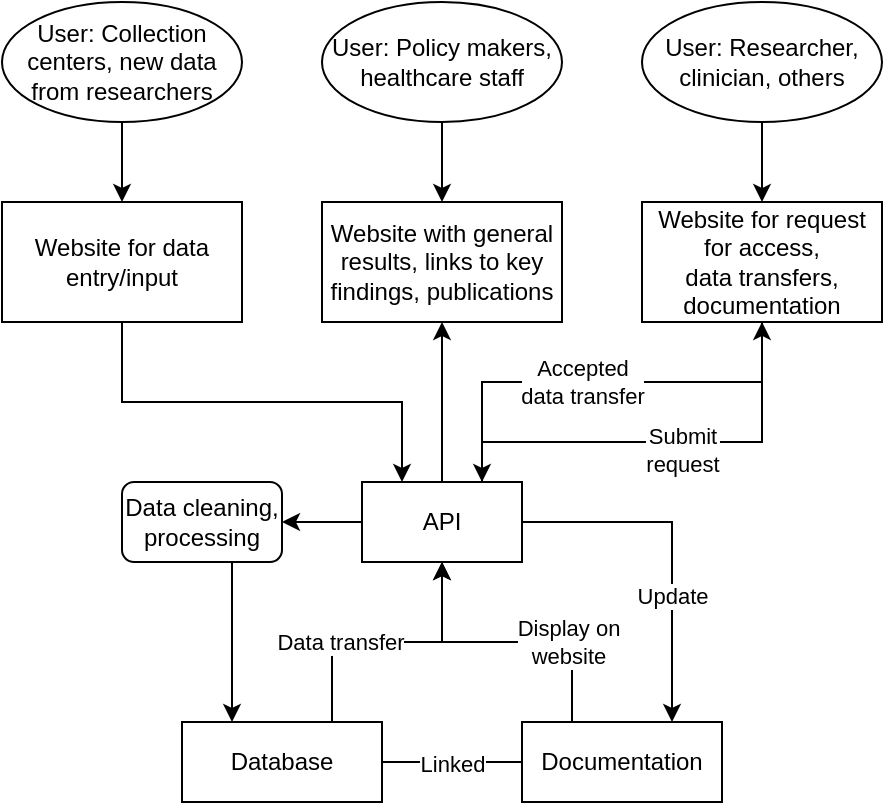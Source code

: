<mxfile version="14.6.9" type="google" pages="4"><diagram id="m3w2i0oKFzs7l_pJkdtK" name="Page-1"><mxGraphModel dx="1374" dy="775" grid="1" gridSize="10" guides="1" tooltips="1" connect="1" arrows="1" fold="1" page="1" pageScale="1" pageWidth="850" pageHeight="1100" math="0" shadow="0"><root><mxCell id="0"/><mxCell id="1" parent="0"/><mxCell id="9hvWmNAbQTX-Qg-2i4W_-22" style="edgeStyle=orthogonalEdgeStyle;rounded=0;orthogonalLoop=1;jettySize=auto;html=1;exitX=1;exitY=0.5;exitDx=0;exitDy=0;entryX=0.75;entryY=0;entryDx=0;entryDy=0;" parent="1" source="-txYHh0adQBuxV5FyHlC-1" target="9hvWmNAbQTX-Qg-2i4W_-2" edge="1"><mxGeometry relative="1" as="geometry"/></mxCell><mxCell id="9hvWmNAbQTX-Qg-2i4W_-28" value="&lt;div&gt;Update &lt;br&gt;&lt;/div&gt;" style="edgeLabel;html=1;align=center;verticalAlign=middle;resizable=0;points=[];" parent="9hvWmNAbQTX-Qg-2i4W_-22" vertex="1" connectable="0"><mxGeometry x="0.147" y="3" relative="1" as="geometry"><mxPoint x="-3" y="11.03" as="offset"/></mxGeometry></mxCell><mxCell id="9hvWmNAbQTX-Qg-2i4W_-32" style="edgeStyle=orthogonalEdgeStyle;rounded=0;orthogonalLoop=1;jettySize=auto;html=1;exitX=0.75;exitY=0;exitDx=0;exitDy=0;" parent="1" source="-txYHh0adQBuxV5FyHlC-1" target="-txYHh0adQBuxV5FyHlC-2" edge="1"><mxGeometry relative="1" as="geometry"><Array as="points"><mxPoint x="420" y="230"/><mxPoint x="560" y="230"/></Array></mxGeometry></mxCell><mxCell id="9hvWmNAbQTX-Qg-2i4W_-33" value="&lt;div&gt;Accepted&lt;br&gt;&lt;/div&gt;&lt;div&gt;data transfer&lt;br&gt;&lt;/div&gt;" style="edgeLabel;html=1;align=center;verticalAlign=middle;resizable=0;points=[];" parent="9hvWmNAbQTX-Qg-2i4W_-32" vertex="1" connectable="0"><mxGeometry x="0.797" y="-2" relative="1" as="geometry"><mxPoint x="-92" y="7.5" as="offset"/></mxGeometry></mxCell><mxCell id="9hvWmNAbQTX-Qg-2i4W_-38" value="" style="edgeStyle=orthogonalEdgeStyle;rounded=0;orthogonalLoop=1;jettySize=auto;html=1;" parent="1" source="-txYHh0adQBuxV5FyHlC-1" target="9hvWmNAbQTX-Qg-2i4W_-35" edge="1"><mxGeometry relative="1" as="geometry"/></mxCell><mxCell id="tpTs9YDsiviPk42QzVdg-5" value="" style="edgeStyle=orthogonalEdgeStyle;rounded=0;orthogonalLoop=1;jettySize=auto;html=1;" parent="1" source="-txYHh0adQBuxV5FyHlC-1" target="3KJSYe1qzsOf22U8QPI1-2" edge="1"><mxGeometry relative="1" as="geometry"/></mxCell><mxCell id="-txYHh0adQBuxV5FyHlC-1" value="API" style="rounded=0;whiteSpace=wrap;html=1;" parent="1" vertex="1"><mxGeometry x="360" y="280" width="80" height="40" as="geometry"/></mxCell><mxCell id="9hvWmNAbQTX-Qg-2i4W_-15" style="edgeStyle=orthogonalEdgeStyle;rounded=0;orthogonalLoop=1;jettySize=auto;html=1;entryX=0.75;entryY=0;entryDx=0;entryDy=0;" parent="1" source="-txYHh0adQBuxV5FyHlC-2" target="-txYHh0adQBuxV5FyHlC-1" edge="1"><mxGeometry relative="1" as="geometry"><Array as="points"><mxPoint x="560" y="260"/><mxPoint x="420" y="260"/></Array></mxGeometry></mxCell><mxCell id="9hvWmNAbQTX-Qg-2i4W_-34" value="&lt;div&gt;Submit&lt;/div&gt;&lt;div&gt;request&lt;br&gt;&lt;/div&gt;" style="edgeLabel;html=1;align=center;verticalAlign=middle;resizable=0;points=[];" parent="9hvWmNAbQTX-Qg-2i4W_-15" vertex="1" connectable="0"><mxGeometry x="-0.133" y="-1" relative="1" as="geometry"><mxPoint x="-5" y="5" as="offset"/></mxGeometry></mxCell><mxCell id="-txYHh0adQBuxV5FyHlC-2" value="&lt;div&gt;Website for request for access,&lt;/div&gt;&lt;div&gt;&lt;/div&gt;&lt;div&gt;data transfers,&lt;/div&gt;&lt;div&gt;documentation&lt;br&gt;&lt;/div&gt;" style="rounded=0;whiteSpace=wrap;html=1;" parent="1" vertex="1"><mxGeometry x="500" y="140" width="120" height="60" as="geometry"/></mxCell><mxCell id="9hvWmNAbQTX-Qg-2i4W_-14" style="edgeStyle=orthogonalEdgeStyle;rounded=0;orthogonalLoop=1;jettySize=auto;html=1;entryX=0.25;entryY=0;entryDx=0;entryDy=0;exitX=0.5;exitY=1;exitDx=0;exitDy=0;" parent="1" source="-txYHh0adQBuxV5FyHlC-3" target="-txYHh0adQBuxV5FyHlC-1" edge="1"><mxGeometry relative="1" as="geometry"/></mxCell><mxCell id="-txYHh0adQBuxV5FyHlC-3" value="&lt;div&gt;Website for data entry/input&lt;br&gt;&lt;/div&gt;" style="rounded=0;whiteSpace=wrap;html=1;" parent="1" vertex="1"><mxGeometry x="180" y="140" width="120" height="60" as="geometry"/></mxCell><mxCell id="9hvWmNAbQTX-Qg-2i4W_-24" style="edgeStyle=orthogonalEdgeStyle;rounded=0;orthogonalLoop=1;jettySize=auto;html=1;exitX=0.75;exitY=0;exitDx=0;exitDy=0;entryX=0.5;entryY=1;entryDx=0;entryDy=0;" parent="1" source="9hvWmNAbQTX-Qg-2i4W_-1" target="-txYHh0adQBuxV5FyHlC-1" edge="1"><mxGeometry relative="1" as="geometry"/></mxCell><mxCell id="9hvWmNAbQTX-Qg-2i4W_-26" value="Data transfer" style="edgeLabel;html=1;align=center;verticalAlign=middle;resizable=0;points=[];" parent="9hvWmNAbQTX-Qg-2i4W_-24" vertex="1" connectable="0"><mxGeometry x="-0.211" y="-1" relative="1" as="geometry"><mxPoint x="-9.31" y="-1" as="offset"/></mxGeometry></mxCell><mxCell id="9hvWmNAbQTX-Qg-2i4W_-1" value="&lt;div&gt;Database&lt;br&gt;&lt;/div&gt;" style="rounded=0;whiteSpace=wrap;html=1;" parent="1" vertex="1"><mxGeometry x="270" y="400" width="100" height="40" as="geometry"/></mxCell><mxCell id="9hvWmNAbQTX-Qg-2i4W_-25" style="edgeStyle=orthogonalEdgeStyle;rounded=0;orthogonalLoop=1;jettySize=auto;html=1;exitX=0.25;exitY=0;exitDx=0;exitDy=0;entryX=0.5;entryY=1;entryDx=0;entryDy=0;" parent="1" source="9hvWmNAbQTX-Qg-2i4W_-2" target="-txYHh0adQBuxV5FyHlC-1" edge="1"><mxGeometry relative="1" as="geometry"/></mxCell><mxCell id="9hvWmNAbQTX-Qg-2i4W_-31" value="&lt;div&gt;Display on&lt;/div&gt;&lt;div&gt;website&lt;br&gt;&lt;/div&gt;" style="edgeLabel;html=1;align=center;verticalAlign=middle;resizable=0;points=[];" parent="9hvWmNAbQTX-Qg-2i4W_-25" vertex="1" connectable="0"><mxGeometry x="-0.42" y="-1" relative="1" as="geometry"><mxPoint y="1" as="offset"/></mxGeometry></mxCell><mxCell id="9hvWmNAbQTX-Qg-2i4W_-2" value="Documentation" style="rounded=0;whiteSpace=wrap;html=1;" parent="1" vertex="1"><mxGeometry x="440" y="400" width="100" height="40" as="geometry"/></mxCell><mxCell id="9hvWmNAbQTX-Qg-2i4W_-7" value="" style="endArrow=none;html=1;entryX=0;entryY=0.5;entryDx=0;entryDy=0;exitX=1;exitY=0.5;exitDx=0;exitDy=0;" parent="1" source="9hvWmNAbQTX-Qg-2i4W_-1" target="9hvWmNAbQTX-Qg-2i4W_-2" edge="1"><mxGeometry width="50" height="50" relative="1" as="geometry"><mxPoint x="360" y="410" as="sourcePoint"/><mxPoint x="410" y="360" as="targetPoint"/></mxGeometry></mxCell><mxCell id="9hvWmNAbQTX-Qg-2i4W_-29" value="&lt;div&gt;&lt;br&gt;&lt;/div&gt;&lt;div&gt;&lt;br&gt;&lt;/div&gt;" style="edgeLabel;html=1;align=center;verticalAlign=middle;resizable=0;points=[];" parent="9hvWmNAbQTX-Qg-2i4W_-7" vertex="1" connectable="0"><mxGeometry x="-0.396" y="-1" relative="1" as="geometry"><mxPoint as="offset"/></mxGeometry></mxCell><mxCell id="9hvWmNAbQTX-Qg-2i4W_-30" value="Linked" style="edgeLabel;html=1;align=center;verticalAlign=middle;resizable=0;points=[];" parent="9hvWmNAbQTX-Qg-2i4W_-7" vertex="1" connectable="0"><mxGeometry x="0.126" y="-1" relative="1" as="geometry"><mxPoint x="-4.83" as="offset"/></mxGeometry></mxCell><mxCell id="9hvWmNAbQTX-Qg-2i4W_-13" value="" style="edgeStyle=orthogonalEdgeStyle;rounded=0;orthogonalLoop=1;jettySize=auto;html=1;" parent="1" source="9hvWmNAbQTX-Qg-2i4W_-10" target="-txYHh0adQBuxV5FyHlC-2" edge="1"><mxGeometry relative="1" as="geometry"/></mxCell><mxCell id="9hvWmNAbQTX-Qg-2i4W_-10" value="&lt;div&gt;User: Researcher, clinician, others&lt;br&gt;&lt;/div&gt;" style="ellipse;whiteSpace=wrap;html=1;" parent="1" vertex="1"><mxGeometry x="500" y="40" width="120" height="60" as="geometry"/></mxCell><mxCell id="9hvWmNAbQTX-Qg-2i4W_-12" value="" style="edgeStyle=orthogonalEdgeStyle;rounded=0;orthogonalLoop=1;jettySize=auto;html=1;" parent="1" source="9hvWmNAbQTX-Qg-2i4W_-11" target="-txYHh0adQBuxV5FyHlC-3" edge="1"><mxGeometry relative="1" as="geometry"/></mxCell><mxCell id="9hvWmNAbQTX-Qg-2i4W_-11" value="&lt;div&gt;User: Collection centers, new data from researchers&lt;/div&gt;" style="ellipse;whiteSpace=wrap;html=1;" parent="1" vertex="1"><mxGeometry x="180" y="40" width="120" height="60" as="geometry"/></mxCell><mxCell id="9hvWmNAbQTX-Qg-2i4W_-39" value="" style="edgeStyle=orthogonalEdgeStyle;rounded=0;orthogonalLoop=1;jettySize=auto;html=1;entryX=0.25;entryY=0;entryDx=0;entryDy=0;" parent="1" source="9hvWmNAbQTX-Qg-2i4W_-35" target="9hvWmNAbQTX-Qg-2i4W_-1" edge="1"><mxGeometry relative="1" as="geometry"><Array as="points"><mxPoint x="280" y="320"/><mxPoint x="280" y="320"/></Array></mxGeometry></mxCell><mxCell id="9hvWmNAbQTX-Qg-2i4W_-35" value="&lt;div&gt;Data cleaning,&lt;/div&gt;&lt;div&gt;processing&lt;/div&gt;" style="rounded=1;whiteSpace=wrap;html=1;" parent="1" vertex="1"><mxGeometry x="240" y="280" width="80" height="40" as="geometry"/></mxCell><mxCell id="3KJSYe1qzsOf22U8QPI1-2" value="Website with general results, links to key findings, publications" style="rounded=0;whiteSpace=wrap;html=1;" parent="1" vertex="1"><mxGeometry x="340" y="140" width="120" height="60" as="geometry"/></mxCell><mxCell id="tpTs9YDsiviPk42QzVdg-2" value="" style="edgeStyle=orthogonalEdgeStyle;rounded=0;orthogonalLoop=1;jettySize=auto;html=1;" parent="1" source="tpTs9YDsiviPk42QzVdg-1" target="3KJSYe1qzsOf22U8QPI1-2" edge="1"><mxGeometry relative="1" as="geometry"/></mxCell><mxCell id="tpTs9YDsiviPk42QzVdg-1" value="&lt;div&gt;User: Policy makers, healthcare staff&lt;br&gt;&lt;/div&gt;" style="ellipse;whiteSpace=wrap;html=1;" parent="1" vertex="1"><mxGeometry x="340" y="40" width="120" height="60" as="geometry"/></mxCell></root></mxGraphModel></diagram><diagram id="Aggu2hEF1qZNWUa8Vm8u" name="simpler-overview"><mxGraphModel dx="2915" dy="1522" grid="1" gridSize="10" guides="1" tooltips="1" connect="1" arrows="1" fold="1" page="1" pageScale="1" pageWidth="850" pageHeight="1100" math="0" shadow="0"><root><mxCell id="-8bn9eyLcmTUc5ZRJ6Kx-0"/><mxCell id="-8bn9eyLcmTUc5ZRJ6Kx-1" parent="-8bn9eyLcmTUc5ZRJ6Kx-0"/><mxCell id="6mIdIKivi9tVeOgjKe87-14" value="" style="group" parent="-8bn9eyLcmTUc5ZRJ6Kx-1" vertex="1" connectable="0"><mxGeometry x="80" y="40" width="640" height="560" as="geometry"/></mxCell><mxCell id="zfLDGiMR-mk3F4y5-7DF-0" value="" style="rounded=1;whiteSpace=wrap;html=1;fillColor=none;strokeWidth=2;strokeColor=#B3B3B3;" parent="6mIdIKivi9tVeOgjKe87-14" vertex="1"><mxGeometry y="120" width="640" height="120" as="geometry"/></mxCell><mxCell id="zfLDGiMR-mk3F4y5-7DF-1" value="" style="rounded=1;whiteSpace=wrap;html=1;fillColor=none;strokeWidth=2;strokeColor=#B3B3B3;" parent="6mIdIKivi9tVeOgjKe87-14" vertex="1"><mxGeometry y="280" width="640" height="120" as="geometry"/></mxCell><mxCell id="zfLDGiMR-mk3F4y5-7DF-2" value="" style="rounded=1;whiteSpace=wrap;html=1;fillColor=none;strokeWidth=2;strokeColor=#B3B3B3;" parent="6mIdIKivi9tVeOgjKe87-14" vertex="1"><mxGeometry y="440" width="640" height="120" as="geometry"/></mxCell><mxCell id="6mIdIKivi9tVeOgjKe87-11" style="edgeStyle=orthogonalEdgeStyle;rounded=0;orthogonalLoop=1;jettySize=auto;html=1;entryX=0.25;entryY=0;entryDx=0;entryDy=0;endArrow=classic;endFill=1;" parent="6mIdIKivi9tVeOgjKe87-14" source="zfLDGiMR-mk3F4y5-7DF-1" target="zfLDGiMR-mk3F4y5-7DF-2" edge="1"><mxGeometry relative="1" as="geometry"/></mxCell><mxCell id="6mIdIKivi9tVeOgjKe87-13" style="edgeStyle=orthogonalEdgeStyle;rounded=0;orthogonalLoop=1;jettySize=auto;html=1;entryX=0.75;entryY=0;entryDx=0;entryDy=0;endArrow=classic;endFill=1;startArrow=classic;startFill=1;" parent="6mIdIKivi9tVeOgjKe87-14" source="zfLDGiMR-mk3F4y5-7DF-1" target="zfLDGiMR-mk3F4y5-7DF-2" edge="1"><mxGeometry relative="1" as="geometry"/></mxCell><mxCell id="zfLDGiMR-mk3F4y5-7DF-6" value="&lt;div&gt;Frontend&lt;/div&gt;&lt;div&gt;web portal&lt;br&gt;&lt;/div&gt;" style="text;html=1;strokeColor=none;fillColor=none;align=left;verticalAlign=bottom;whiteSpace=wrap;rounded=0;labelPosition=center;verticalLabelPosition=middle;" parent="6mIdIKivi9tVeOgjKe87-14" vertex="1"><mxGeometry y="100" width="70" height="20" as="geometry"/></mxCell><mxCell id="zfLDGiMR-mk3F4y5-7DF-7" value="&lt;div&gt;API&lt;/div&gt;" style="text;html=1;strokeColor=none;fillColor=none;align=left;verticalAlign=bottom;whiteSpace=wrap;rounded=0;" parent="6mIdIKivi9tVeOgjKe87-14" vertex="1"><mxGeometry y="260" width="50" height="20" as="geometry"/></mxCell><mxCell id="zfLDGiMR-mk3F4y5-7DF-8" value="Backend database" style="text;html=1;strokeColor=none;fillColor=none;align=left;verticalAlign=bottom;whiteSpace=wrap;rounded=0;" parent="6mIdIKivi9tVeOgjKe87-14" vertex="1"><mxGeometry y="420" width="50" height="20" as="geometry"/></mxCell><mxCell id="zfLDGiMR-mk3F4y5-7DF-49" value="Automation, programming scripts" style="rounded=1;whiteSpace=wrap;html=1;align=center;" parent="6mIdIKivi9tVeOgjKe87-14" vertex="1"><mxGeometry x="260" y="300" width="120" height="80" as="geometry"/></mxCell><mxCell id="zfLDGiMR-mk3F4y5-7DF-50" value="&lt;div&gt;Database&lt;br&gt;&lt;/div&gt;" style="rounded=0;whiteSpace=wrap;html=1;" parent="6mIdIKivi9tVeOgjKe87-14" vertex="1"><mxGeometry x="80" y="460" width="160" height="80" as="geometry"/></mxCell><mxCell id="zfLDGiMR-mk3F4y5-7DF-51" value="Documentation" style="rounded=0;whiteSpace=wrap;html=1;" parent="6mIdIKivi9tVeOgjKe87-14" vertex="1"><mxGeometry x="400" y="460" width="160" height="80" as="geometry"/></mxCell><mxCell id="cbCQSDQZqpTYQ2nbtBd3-0" style="edgeStyle=orthogonalEdgeStyle;rounded=0;orthogonalLoop=1;jettySize=auto;html=1;entryX=0;entryY=0.5;entryDx=0;entryDy=0;endArrow=none;endFill=0;" parent="6mIdIKivi9tVeOgjKe87-14" source="zfLDGiMR-mk3F4y5-7DF-50" target="zfLDGiMR-mk3F4y5-7DF-51" edge="1"><mxGeometry relative="1" as="geometry"/></mxCell><mxCell id="zfLDGiMR-mk3F4y5-7DF-55" value="" style="group" parent="6mIdIKivi9tVeOgjKe87-14" vertex="1" connectable="0"><mxGeometry x="330" width="120" height="80" as="geometry"/></mxCell><mxCell id="zfLDGiMR-mk3F4y5-7DF-56" value="&lt;div&gt;Policy makers, healthcare staff&lt;br&gt;&lt;/div&gt;" style="ellipse;whiteSpace=wrap;html=1;" parent="zfLDGiMR-mk3F4y5-7DF-55" vertex="1"><mxGeometry y="20" width="120" height="60" as="geometry"/></mxCell><mxCell id="zfLDGiMR-mk3F4y5-7DF-57" value="User 3" style="text;html=1;strokeColor=none;fillColor=none;align=center;verticalAlign=middle;whiteSpace=wrap;rounded=0;" parent="zfLDGiMR-mk3F4y5-7DF-55" vertex="1"><mxGeometry x="40" width="40" height="20" as="geometry"/></mxCell><mxCell id="zfLDGiMR-mk3F4y5-7DF-58" value="" style="group" parent="6mIdIKivi9tVeOgjKe87-14" vertex="1" connectable="0"><mxGeometry x="190" width="120" height="80" as="geometry"/></mxCell><mxCell id="zfLDGiMR-mk3F4y5-7DF-59" value="&lt;div&gt;Researcher, &lt;br&gt;clinician, others&lt;br&gt;&lt;/div&gt;" style="ellipse;whiteSpace=wrap;html=1;" parent="zfLDGiMR-mk3F4y5-7DF-58" vertex="1"><mxGeometry y="20" width="120" height="60" as="geometry"/></mxCell><mxCell id="zfLDGiMR-mk3F4y5-7DF-60" value="User 2" style="text;html=1;strokeColor=none;fillColor=none;align=center;verticalAlign=middle;whiteSpace=wrap;rounded=0;" parent="zfLDGiMR-mk3F4y5-7DF-58" vertex="1"><mxGeometry x="40" width="40" height="20" as="geometry"/></mxCell><mxCell id="zfLDGiMR-mk3F4y5-7DF-61" value="" style="group" parent="6mIdIKivi9tVeOgjKe87-14" vertex="1" connectable="0"><mxGeometry x="50" width="120" height="80" as="geometry"/></mxCell><mxCell id="zfLDGiMR-mk3F4y5-7DF-62" value="&lt;div&gt;Collection&lt;br&gt; centers, new data from researchers&lt;/div&gt;" style="ellipse;whiteSpace=wrap;html=1;" parent="zfLDGiMR-mk3F4y5-7DF-61" vertex="1"><mxGeometry y="20" width="120" height="60" as="geometry"/></mxCell><mxCell id="zfLDGiMR-mk3F4y5-7DF-63" value="User 1" style="text;html=1;strokeColor=none;fillColor=none;align=center;verticalAlign=middle;whiteSpace=wrap;rounded=0;" parent="zfLDGiMR-mk3F4y5-7DF-61" vertex="1"><mxGeometry x="40" width="40" height="20" as="geometry"/></mxCell><mxCell id="zfLDGiMR-mk3F4y5-7DF-64" value="" style="group" parent="6mIdIKivi9tVeOgjKe87-14" vertex="1" connectable="0"><mxGeometry x="470" width="120" height="80" as="geometry"/></mxCell><mxCell id="zfLDGiMR-mk3F4y5-7DF-65" value="&lt;div&gt;Adminstrators,&lt;/div&gt;&lt;div&gt;data controllers&lt;br&gt;&lt;/div&gt;" style="ellipse;whiteSpace=wrap;html=1;" parent="zfLDGiMR-mk3F4y5-7DF-64" vertex="1"><mxGeometry y="20" width="120" height="60" as="geometry"/></mxCell><mxCell id="zfLDGiMR-mk3F4y5-7DF-66" value="User 4" style="text;html=1;strokeColor=none;fillColor=none;align=center;verticalAlign=middle;whiteSpace=wrap;rounded=0;" parent="zfLDGiMR-mk3F4y5-7DF-64" vertex="1"><mxGeometry x="40" width="40" height="20" as="geometry"/></mxCell><mxCell id="6mIdIKivi9tVeOgjKe87-7" style="edgeStyle=orthogonalEdgeStyle;rounded=0;orthogonalLoop=1;jettySize=auto;html=1;entryX=0.25;entryY=0;entryDx=0;entryDy=0;endArrow=classic;endFill=1;" parent="6mIdIKivi9tVeOgjKe87-14" source="cbCQSDQZqpTYQ2nbtBd3-1" target="zfLDGiMR-mk3F4y5-7DF-1" edge="1"><mxGeometry relative="1" as="geometry"/></mxCell><mxCell id="cbCQSDQZqpTYQ2nbtBd3-1" value="&lt;div&gt;Website for data entry/input&lt;br&gt;&lt;/div&gt;" style="rounded=0;whiteSpace=wrap;html=1;" parent="6mIdIKivi9tVeOgjKe87-14" vertex="1"><mxGeometry x="50" y="140" width="120" height="80" as="geometry"/></mxCell><mxCell id="6mIdIKivi9tVeOgjKe87-9" style="edgeStyle=orthogonalEdgeStyle;rounded=0;orthogonalLoop=1;jettySize=auto;html=1;entryX=0.5;entryY=0;entryDx=0;entryDy=0;endArrow=classic;endFill=1;" parent="6mIdIKivi9tVeOgjKe87-14" source="cbCQSDQZqpTYQ2nbtBd3-2" target="zfLDGiMR-mk3F4y5-7DF-1" edge="1"><mxGeometry relative="1" as="geometry"/></mxCell><mxCell id="cbCQSDQZqpTYQ2nbtBd3-2" value="Website with general results, links to key findings, publications" style="rounded=0;whiteSpace=wrap;html=1;" parent="6mIdIKivi9tVeOgjKe87-14" vertex="1"><mxGeometry x="330" y="140" width="120" height="80" as="geometry"/></mxCell><mxCell id="6mIdIKivi9tVeOgjKe87-8" style="edgeStyle=orthogonalEdgeStyle;rounded=0;orthogonalLoop=1;jettySize=auto;html=1;entryX=0.5;entryY=0;entryDx=0;entryDy=0;endArrow=classic;endFill=1;" parent="6mIdIKivi9tVeOgjKe87-14" source="cbCQSDQZqpTYQ2nbtBd3-3" target="zfLDGiMR-mk3F4y5-7DF-1" edge="1"><mxGeometry relative="1" as="geometry"/></mxCell><mxCell id="cbCQSDQZqpTYQ2nbtBd3-3" value="&lt;div&gt;Website for request for access,&lt;/div&gt;&lt;div&gt;&lt;/div&gt;&lt;div&gt;data transfers,&lt;/div&gt;&lt;div&gt;documentation&lt;br&gt;&lt;/div&gt;" style="rounded=0;whiteSpace=wrap;html=1;" parent="6mIdIKivi9tVeOgjKe87-14" vertex="1"><mxGeometry x="190" y="140" width="120" height="80" as="geometry"/></mxCell><mxCell id="6mIdIKivi9tVeOgjKe87-10" style="edgeStyle=orthogonalEdgeStyle;rounded=0;orthogonalLoop=1;jettySize=auto;html=1;entryX=0.75;entryY=0;entryDx=0;entryDy=0;endArrow=classic;endFill=1;" parent="6mIdIKivi9tVeOgjKe87-14" source="cbCQSDQZqpTYQ2nbtBd3-4" target="zfLDGiMR-mk3F4y5-7DF-1" edge="1"><mxGeometry relative="1" as="geometry"/></mxCell><mxCell id="cbCQSDQZqpTYQ2nbtBd3-4" value="&lt;div&gt;Website for administration&lt;br&gt;&lt;/div&gt;" style="rounded=0;whiteSpace=wrap;html=1;" parent="6mIdIKivi9tVeOgjKe87-14" vertex="1"><mxGeometry x="470" y="140" width="120" height="80" as="geometry"/></mxCell><mxCell id="6mIdIKivi9tVeOgjKe87-1" style="edgeStyle=orthogonalEdgeStyle;rounded=0;orthogonalLoop=1;jettySize=auto;html=1;entryX=0.5;entryY=0;entryDx=0;entryDy=0;endArrow=classic;endFill=1;" parent="6mIdIKivi9tVeOgjKe87-14" source="zfLDGiMR-mk3F4y5-7DF-62" target="cbCQSDQZqpTYQ2nbtBd3-1" edge="1"><mxGeometry relative="1" as="geometry"/></mxCell><mxCell id="6mIdIKivi9tVeOgjKe87-4" style="edgeStyle=orthogonalEdgeStyle;rounded=0;orthogonalLoop=1;jettySize=auto;html=1;endArrow=classic;endFill=1;" parent="6mIdIKivi9tVeOgjKe87-14" source="zfLDGiMR-mk3F4y5-7DF-59" target="cbCQSDQZqpTYQ2nbtBd3-3" edge="1"><mxGeometry relative="1" as="geometry"/></mxCell><mxCell id="6mIdIKivi9tVeOgjKe87-5" style="edgeStyle=orthogonalEdgeStyle;rounded=0;orthogonalLoop=1;jettySize=auto;html=1;entryX=0.5;entryY=0;entryDx=0;entryDy=0;endArrow=classic;endFill=1;" parent="6mIdIKivi9tVeOgjKe87-14" source="zfLDGiMR-mk3F4y5-7DF-56" target="cbCQSDQZqpTYQ2nbtBd3-2" edge="1"><mxGeometry relative="1" as="geometry"/></mxCell><mxCell id="6mIdIKivi9tVeOgjKe87-6" style="edgeStyle=orthogonalEdgeStyle;rounded=0;orthogonalLoop=1;jettySize=auto;html=1;entryX=0.5;entryY=0;entryDx=0;entryDy=0;endArrow=classic;endFill=1;" parent="6mIdIKivi9tVeOgjKe87-14" source="zfLDGiMR-mk3F4y5-7DF-65" target="cbCQSDQZqpTYQ2nbtBd3-4" edge="1"><mxGeometry relative="1" as="geometry"/></mxCell></root></mxGraphModel></diagram><diagram name="detailed-schematic" id="Q74EM9LHsNJy9WHA3OZC"><mxGraphModel dx="1374" dy="775" grid="1" gridSize="10" guides="1" tooltips="1" connect="1" arrows="1" fold="1" page="1" pageScale="1" pageWidth="850" pageHeight="1100" math="0" shadow="0"><root><mxCell id="wJFZ1pAA_seFRQ_FINxh-0"/><mxCell id="wJFZ1pAA_seFRQ_FINxh-1" parent="wJFZ1pAA_seFRQ_FINxh-0"/><mxCell id="wJFZ1pAA_seFRQ_FINxh-33" value="" style="rounded=1;whiteSpace=wrap;html=1;fillColor=none;strokeWidth=2;strokeColor=#B3B3B3;" parent="wJFZ1pAA_seFRQ_FINxh-1" vertex="1"><mxGeometry x="100" y="140" width="640" height="120" as="geometry"/></mxCell><mxCell id="wJFZ1pAA_seFRQ_FINxh-34" value="" style="rounded=1;whiteSpace=wrap;html=1;fillColor=none;strokeWidth=2;strokeColor=#B3B3B3;" parent="wJFZ1pAA_seFRQ_FINxh-1" vertex="1"><mxGeometry x="100" y="300" width="640" height="120" as="geometry"/></mxCell><mxCell id="wJFZ1pAA_seFRQ_FINxh-35" value="" style="rounded=1;whiteSpace=wrap;html=1;fillColor=none;strokeWidth=2;strokeColor=#B3B3B3;" parent="wJFZ1pAA_seFRQ_FINxh-1" vertex="1"><mxGeometry x="100" y="460" width="640" height="120" as="geometry"/></mxCell><mxCell id="h9ddSImN-0jrGuxff-5h-50" style="edgeStyle=orthogonalEdgeStyle;rounded=0;orthogonalLoop=1;jettySize=auto;html=1;entryX=0;entryY=0.5;entryDx=0;entryDy=0;entryPerimeter=0;exitX=0.75;exitY=1;exitDx=0;exitDy=0;" parent="wJFZ1pAA_seFRQ_FINxh-1" source="wJFZ1pAA_seFRQ_FINxh-27" target="h9ddSImN-0jrGuxff-5h-27" edge="1"><mxGeometry relative="1" as="geometry"><Array as="points"><mxPoint x="200" y="470"/><mxPoint x="270" y="470"/><mxPoint x="270" y="520"/></Array></mxGeometry></mxCell><mxCell id="h9ddSImN-0jrGuxff-5h-51" style="edgeStyle=orthogonalEdgeStyle;rounded=0;orthogonalLoop=1;jettySize=auto;html=1;entryX=0.5;entryY=0;entryDx=0;entryDy=0;entryPerimeter=0;exitX=0.25;exitY=1;exitDx=0;exitDy=0;" parent="wJFZ1pAA_seFRQ_FINxh-1" source="wJFZ1pAA_seFRQ_FINxh-27" target="h9ddSImN-0jrGuxff-5h-28" edge="1"><mxGeometry relative="1" as="geometry"><Array as="points"><mxPoint x="170" y="410"/><mxPoint x="170" y="450"/><mxPoint x="180" y="450"/></Array></mxGeometry></mxCell><mxCell id="wJFZ1pAA_seFRQ_FINxh-27" value="&lt;div&gt;Cleaning,&lt;/div&gt;&lt;div&gt;processing&lt;/div&gt;" style="rounded=1;whiteSpace=wrap;html=1;" parent="wJFZ1pAA_seFRQ_FINxh-1" vertex="1"><mxGeometry x="140" y="370" width="80" height="40" as="geometry"/></mxCell><mxCell id="h9ddSImN-0jrGuxff-5h-4" value="&lt;div&gt;Frontend&lt;/div&gt;&lt;div&gt;web portal&lt;br&gt;&lt;/div&gt;" style="text;html=1;strokeColor=none;fillColor=none;align=left;verticalAlign=bottom;whiteSpace=wrap;rounded=0;labelPosition=center;verticalLabelPosition=middle;" parent="wJFZ1pAA_seFRQ_FINxh-1" vertex="1"><mxGeometry x="100" y="120" width="70" height="20" as="geometry"/></mxCell><mxCell id="h9ddSImN-0jrGuxff-5h-5" value="" style="group" parent="wJFZ1pAA_seFRQ_FINxh-1" vertex="1" connectable="0"><mxGeometry x="440" y="20" width="120" height="80" as="geometry"/></mxCell><mxCell id="wJFZ1pAA_seFRQ_FINxh-31" value="&lt;div&gt;Policy makers, healthcare staff&lt;br&gt;&lt;/div&gt;" style="ellipse;whiteSpace=wrap;html=1;" parent="h9ddSImN-0jrGuxff-5h-5" vertex="1"><mxGeometry y="20" width="120" height="60" as="geometry"/></mxCell><mxCell id="h9ddSImN-0jrGuxff-5h-1" value="User 3" style="text;html=1;strokeColor=none;fillColor=none;align=center;verticalAlign=middle;whiteSpace=wrap;rounded=0;" parent="h9ddSImN-0jrGuxff-5h-5" vertex="1"><mxGeometry x="40" width="40" height="20" as="geometry"/></mxCell><mxCell id="h9ddSImN-0jrGuxff-5h-6" value="" style="group" parent="wJFZ1pAA_seFRQ_FINxh-1" vertex="1" connectable="0"><mxGeometry x="280" y="20" width="120" height="80" as="geometry"/></mxCell><mxCell id="wJFZ1pAA_seFRQ_FINxh-23" value="&lt;div&gt;Researcher, &lt;br&gt;clinician, others&lt;br&gt;&lt;/div&gt;" style="ellipse;whiteSpace=wrap;html=1;" parent="h9ddSImN-0jrGuxff-5h-6" vertex="1"><mxGeometry y="20" width="120" height="60" as="geometry"/></mxCell><mxCell id="h9ddSImN-0jrGuxff-5h-2" value="User 2" style="text;html=1;strokeColor=none;fillColor=none;align=center;verticalAlign=middle;whiteSpace=wrap;rounded=0;" parent="h9ddSImN-0jrGuxff-5h-6" vertex="1"><mxGeometry x="40" width="40" height="20" as="geometry"/></mxCell><mxCell id="h9ddSImN-0jrGuxff-5h-7" value="" style="group" parent="wJFZ1pAA_seFRQ_FINxh-1" vertex="1" connectable="0"><mxGeometry x="120" y="20" width="120" height="80" as="geometry"/></mxCell><mxCell id="wJFZ1pAA_seFRQ_FINxh-25" value="&lt;div&gt;Collection&lt;br&gt; centers, new data from researchers&lt;/div&gt;" style="ellipse;whiteSpace=wrap;html=1;" parent="h9ddSImN-0jrGuxff-5h-7" vertex="1"><mxGeometry y="20" width="120" height="60" as="geometry"/></mxCell><mxCell id="h9ddSImN-0jrGuxff-5h-0" value="User 1" style="text;html=1;strokeColor=none;fillColor=none;align=center;verticalAlign=middle;whiteSpace=wrap;rounded=0;" parent="h9ddSImN-0jrGuxff-5h-7" vertex="1"><mxGeometry x="40" width="40" height="20" as="geometry"/></mxCell><mxCell id="h9ddSImN-0jrGuxff-5h-9" value="&lt;div&gt;API&lt;/div&gt;" style="text;html=1;strokeColor=none;fillColor=none;align=left;verticalAlign=bottom;whiteSpace=wrap;rounded=0;" parent="wJFZ1pAA_seFRQ_FINxh-1" vertex="1"><mxGeometry x="100" y="280" width="50" height="20" as="geometry"/></mxCell><mxCell id="h9ddSImN-0jrGuxff-5h-11" value="Backend database" style="text;html=1;strokeColor=none;fillColor=none;align=left;verticalAlign=bottom;whiteSpace=wrap;rounded=0;" parent="wJFZ1pAA_seFRQ_FINxh-1" vertex="1"><mxGeometry x="100" y="440" width="50" height="20" as="geometry"/></mxCell><mxCell id="h9ddSImN-0jrGuxff-5h-54" style="edgeStyle=orthogonalEdgeStyle;rounded=0;orthogonalLoop=1;jettySize=auto;html=1;entryX=0;entryY=0.75;entryDx=0;entryDy=0;exitX=0.31;exitY=0;exitDx=0;exitDy=0;exitPerimeter=0;" parent="wJFZ1pAA_seFRQ_FINxh-1" source="h9ddSImN-0jrGuxff-5h-27" target="h9ddSImN-0jrGuxff-5h-53" edge="1"><mxGeometry relative="1" as="geometry"><Array as="points"><mxPoint x="321" y="450"/><mxPoint x="270" y="450"/><mxPoint x="270" y="232"/></Array></mxGeometry></mxCell><mxCell id="h9ddSImN-0jrGuxff-5h-57" value="Approved" style="edgeLabel;html=1;align=center;verticalAlign=middle;resizable=0;points=[];" parent="h9ddSImN-0jrGuxff-5h-54" vertex="1" connectable="0"><mxGeometry x="0.416" y="-2" relative="1" as="geometry"><mxPoint y="-33" as="offset"/></mxGeometry></mxCell><mxCell id="2zCyxDWb-HGyFqoxAorC-7" style="edgeStyle=orthogonalEdgeStyle;rounded=0;orthogonalLoop=1;jettySize=auto;html=1;entryX=0.5;entryY=1;entryDx=0;entryDy=0;endArrow=classic;endFill=1;exitX=0.71;exitY=0.033;exitDx=0;exitDy=0;exitPerimeter=0;" parent="wJFZ1pAA_seFRQ_FINxh-1" source="h9ddSImN-0jrGuxff-5h-27" target="2zCyxDWb-HGyFqoxAorC-1" edge="1"><mxGeometry relative="1" as="geometry"><Array as="points"><mxPoint x="361" y="450"/><mxPoint x="660" y="450"/></Array></mxGeometry></mxCell><mxCell id="h9ddSImN-0jrGuxff-5h-27" value="Database" style="strokeWidth=1;html=1;shape=mxgraph.flowchart.database;whiteSpace=wrap;align=center;" parent="wJFZ1pAA_seFRQ_FINxh-1" vertex="1"><mxGeometry x="290" y="490" width="100" height="60" as="geometry"/></mxCell><mxCell id="S2CzXubuRe3cSyYRUZ1v-13" style="edgeStyle=orthogonalEdgeStyle;rounded=0;orthogonalLoop=1;jettySize=auto;html=1;entryX=0;entryY=0.5;entryDx=0;entryDy=0;exitX=1;exitY=0.5;exitDx=0;exitDy=0;exitPerimeter=0;" parent="wJFZ1pAA_seFRQ_FINxh-1" source="h9ddSImN-0jrGuxff-5h-28" target="S2CzXubuRe3cSyYRUZ1v-12" edge="1"><mxGeometry relative="1" as="geometry"><Array as="points"><mxPoint x="250" y="520"/><mxPoint x="250" y="430"/><mxPoint x="430" y="430"/><mxPoint x="430" y="330"/></Array></mxGeometry></mxCell><mxCell id="h9ddSImN-0jrGuxff-5h-28" value="Changelog" style="strokeWidth=1;html=1;shape=mxgraph.flowchart.document2;whiteSpace=wrap;size=0.233;align=center;" parent="wJFZ1pAA_seFRQ_FINxh-1" vertex="1"><mxGeometry x="130" y="490" width="100" height="60" as="geometry"/></mxCell><mxCell id="h9ddSImN-0jrGuxff-5h-48" style="edgeStyle=orthogonalEdgeStyle;rounded=0;orthogonalLoop=1;jettySize=auto;html=1;entryX=0.5;entryY=0;entryDx=0;entryDy=0;" parent="wJFZ1pAA_seFRQ_FINxh-1" source="h9ddSImN-0jrGuxff-5h-30" target="h9ddSImN-0jrGuxff-5h-34" edge="1"><mxGeometry relative="1" as="geometry"/></mxCell><mxCell id="h9ddSImN-0jrGuxff-5h-30" value="Data input" style="shape=parallelogram;html=1;strokeWidth=1;perimeter=parallelogramPerimeter;whiteSpace=wrap;rounded=1;arcSize=12;size=0.125;align=center;" parent="wJFZ1pAA_seFRQ_FINxh-1" vertex="1"><mxGeometry x="140" y="180" width="80" height="40" as="geometry"/></mxCell><mxCell id="h9ddSImN-0jrGuxff-5h-31" value="&lt;div&gt;General results, &lt;br&gt;&lt;/div&gt;&lt;div&gt;list of projects,&lt;/div&gt;&lt;div&gt;other information&lt;br&gt;&lt;/div&gt;" style="shape=parallelogram;html=1;strokeWidth=1;perimeter=parallelogramPerimeter;whiteSpace=wrap;rounded=1;arcSize=12;size=0.094;align=center;" parent="wJFZ1pAA_seFRQ_FINxh-1" vertex="1"><mxGeometry x="440" y="170" width="120" height="60" as="geometry"/></mxCell><mxCell id="h9ddSImN-0jrGuxff-5h-41" style="edgeStyle=orthogonalEdgeStyle;rounded=0;orthogonalLoop=1;jettySize=auto;html=1;entryX=0.5;entryY=0;entryDx=0;entryDy=0;exitX=1;exitY=0.75;exitDx=0;exitDy=0;" parent="wJFZ1pAA_seFRQ_FINxh-1" source="h9ddSImN-0jrGuxff-5h-32" target="h9ddSImN-0jrGuxff-5h-40" edge="1"><mxGeometry relative="1" as="geometry"><mxPoint x="400" y="175" as="sourcePoint"/><Array as="points"><mxPoint x="420" y="186"/><mxPoint x="420" y="280"/><mxPoint x="340" y="280"/></Array></mxGeometry></mxCell><mxCell id="h9ddSImN-0jrGuxff-5h-42" style="edgeStyle=orthogonalEdgeStyle;rounded=0;orthogonalLoop=1;jettySize=auto;html=1;entryX=1;entryY=0.5;entryDx=0;entryDy=0;exitX=1;exitY=0.75;exitDx=0;exitDy=0;" parent="wJFZ1pAA_seFRQ_FINxh-1" source="h9ddSImN-0jrGuxff-5h-32" target="h9ddSImN-0jrGuxff-5h-39" edge="1"><mxGeometry relative="1" as="geometry"><Array as="points"><mxPoint x="420" y="186"/><mxPoint x="420" y="390"/></Array></mxGeometry></mxCell><mxCell id="h9ddSImN-0jrGuxff-5h-32" value="&lt;div&gt;Variable&lt;br&gt;&lt;/div&gt;&lt;div&gt; documentation,&lt;/div&gt;&lt;div&gt;data request&lt;br&gt;&lt;/div&gt;" style="shape=parallelogram;html=1;strokeWidth=1;perimeter=parallelogramPerimeter;whiteSpace=wrap;rounded=1;arcSize=12;size=0.094;align=center;" parent="wJFZ1pAA_seFRQ_FINxh-1" vertex="1"><mxGeometry x="280" y="150" width="120" height="50" as="geometry"/></mxCell><mxCell id="S2CzXubuRe3cSyYRUZ1v-16" style="edgeStyle=orthogonalEdgeStyle;rounded=0;orthogonalLoop=1;jettySize=auto;html=1;entryX=1;entryY=0.5;entryDx=0;entryDy=0;entryPerimeter=0;endArrow=none;endFill=0;exitX=0;exitY=0.5;exitDx=0;exitDy=0;exitPerimeter=0;" parent="wJFZ1pAA_seFRQ_FINxh-1" source="h9ddSImN-0jrGuxff-5h-33" target="h9ddSImN-0jrGuxff-5h-27" edge="1"><mxGeometry relative="1" as="geometry"><Array as="points"><mxPoint x="420" y="520"/><mxPoint x="420" y="520"/></Array></mxGeometry></mxCell><mxCell id="S2CzXubuRe3cSyYRUZ1v-17" style="edgeStyle=orthogonalEdgeStyle;rounded=0;orthogonalLoop=1;jettySize=auto;html=1;endArrow=classic;endFill=1;" parent="wJFZ1pAA_seFRQ_FINxh-1" source="h9ddSImN-0jrGuxff-5h-33" target="S2CzXubuRe3cSyYRUZ1v-11" edge="1"><mxGeometry relative="1" as="geometry"/></mxCell><mxCell id="h9ddSImN-0jrGuxff-5h-33" value="Data and variable metadata" style="strokeWidth=1;html=1;shape=mxgraph.flowchart.document2;whiteSpace=wrap;size=0.15;align=center;" parent="wJFZ1pAA_seFRQ_FINxh-1" vertex="1"><mxGeometry x="445" y="490" width="110" height="60" as="geometry"/></mxCell><mxCell id="h9ddSImN-0jrGuxff-5h-49" style="edgeStyle=orthogonalEdgeStyle;rounded=0;orthogonalLoop=1;jettySize=auto;html=1;" parent="wJFZ1pAA_seFRQ_FINxh-1" source="h9ddSImN-0jrGuxff-5h-34" target="wJFZ1pAA_seFRQ_FINxh-27" edge="1"><mxGeometry relative="1" as="geometry"/></mxCell><mxCell id="h9ddSImN-0jrGuxff-5h-34" value="&lt;div&gt;Uploading&lt;/div&gt;&lt;div&gt;raw data&lt;br&gt;&lt;/div&gt;" style="rounded=1;whiteSpace=wrap;html=1;" parent="wJFZ1pAA_seFRQ_FINxh-1" vertex="1"><mxGeometry x="140" y="310" width="80" height="40" as="geometry"/></mxCell><mxCell id="h9ddSImN-0jrGuxff-5h-35" value="Ongoing and completed projects" style="strokeWidth=1;html=1;shape=mxgraph.flowchart.document2;whiteSpace=wrap;size=0.225;align=center;" parent="wJFZ1pAA_seFRQ_FINxh-1" vertex="1"><mxGeometry x="600" y="490" width="120" height="60" as="geometry"/></mxCell><mxCell id="h9ddSImN-0jrGuxff-5h-46" style="edgeStyle=orthogonalEdgeStyle;rounded=0;orthogonalLoop=1;jettySize=auto;html=1;entryX=0;entryY=0.5;entryDx=0;entryDy=0;entryPerimeter=0;" parent="wJFZ1pAA_seFRQ_FINxh-1" source="h9ddSImN-0jrGuxff-5h-39" target="h9ddSImN-0jrGuxff-5h-35" edge="1"><mxGeometry relative="1" as="geometry"><Array as="points"><mxPoint x="340" y="440"/><mxPoint x="570" y="440"/><mxPoint x="570" y="520"/></Array></mxGeometry></mxCell><mxCell id="h9ddSImN-0jrGuxff-5h-39" value="&lt;div&gt;Project &lt;br&gt;&lt;/div&gt;&lt;div&gt;description&lt;/div&gt;" style="shape=parallelogram;html=1;strokeWidth=1;perimeter=parallelogramPerimeter;whiteSpace=wrap;rounded=1;arcSize=12;size=0.094;align=center;" parent="wJFZ1pAA_seFRQ_FINxh-1" vertex="1"><mxGeometry x="300" y="370" width="80" height="40" as="geometry"/></mxCell><mxCell id="h9ddSImN-0jrGuxff-5h-44" style="edgeStyle=orthogonalEdgeStyle;rounded=0;orthogonalLoop=1;jettySize=auto;html=1;entryX=1.02;entryY=0.3;entryDx=0;entryDy=0;entryPerimeter=0;" parent="wJFZ1pAA_seFRQ_FINxh-1" source="h9ddSImN-0jrGuxff-5h-40" target="h9ddSImN-0jrGuxff-5h-27" edge="1"><mxGeometry relative="1" as="geometry"><Array as="points"><mxPoint x="410" y="330"/><mxPoint x="410" y="508"/></Array></mxGeometry></mxCell><mxCell id="h9ddSImN-0jrGuxff-5h-40" value="&lt;div&gt;Requested&lt;/div&gt;&lt;div&gt;variables&lt;/div&gt;" style="shape=parallelogram;html=1;strokeWidth=1;perimeter=parallelogramPerimeter;whiteSpace=wrap;rounded=1;arcSize=12;size=0.094;align=center;" parent="wJFZ1pAA_seFRQ_FINxh-1" vertex="1"><mxGeometry x="300" y="310" width="80" height="40" as="geometry"/></mxCell><mxCell id="h9ddSImN-0jrGuxff-5h-47" style="edgeStyle=orthogonalEdgeStyle;rounded=0;orthogonalLoop=1;jettySize=auto;html=1;entryX=0.5;entryY=0;entryDx=0;entryDy=0;" parent="wJFZ1pAA_seFRQ_FINxh-1" source="wJFZ1pAA_seFRQ_FINxh-25" target="h9ddSImN-0jrGuxff-5h-30" edge="1"><mxGeometry relative="1" as="geometry"/></mxCell><mxCell id="h9ddSImN-0jrGuxff-5h-55" style="edgeStyle=orthogonalEdgeStyle;rounded=0;orthogonalLoop=1;jettySize=auto;html=1;exitX=0;exitY=0.25;exitDx=0;exitDy=0;" parent="wJFZ1pAA_seFRQ_FINxh-1" source="h9ddSImN-0jrGuxff-5h-53" edge="1"><mxGeometry relative="1" as="geometry"><mxPoint x="290" y="90" as="targetPoint"/><Array as="points"><mxPoint x="260" y="219"/><mxPoint x="260" y="90"/></Array></mxGeometry></mxCell><mxCell id="h9ddSImN-0jrGuxff-5h-53" value="Data transfer" style="shape=parallelogram;html=1;strokeWidth=1;perimeter=parallelogramPerimeter;whiteSpace=wrap;rounded=1;arcSize=12;size=0.094;align=center;" parent="wJFZ1pAA_seFRQ_FINxh-1" vertex="1"><mxGeometry x="280" y="210" width="120" height="30" as="geometry"/></mxCell><mxCell id="h9ddSImN-0jrGuxff-5h-58" style="edgeStyle=orthogonalEdgeStyle;rounded=0;orthogonalLoop=1;jettySize=auto;html=1;entryX=0.5;entryY=0;entryDx=0;entryDy=0;" parent="wJFZ1pAA_seFRQ_FINxh-1" source="wJFZ1pAA_seFRQ_FINxh-23" target="h9ddSImN-0jrGuxff-5h-32" edge="1"><mxGeometry relative="1" as="geometry"/></mxCell><mxCell id="S2CzXubuRe3cSyYRUZ1v-1" value="" style="group" parent="wJFZ1pAA_seFRQ_FINxh-1" vertex="1" connectable="0"><mxGeometry x="600" y="20" width="120" height="80" as="geometry"/></mxCell><mxCell id="S2CzXubuRe3cSyYRUZ1v-2" value="&lt;div&gt;Adminstrators,&lt;/div&gt;&lt;div&gt;data controllers&lt;br&gt;&lt;/div&gt;" style="ellipse;whiteSpace=wrap;html=1;" parent="S2CzXubuRe3cSyYRUZ1v-1" vertex="1"><mxGeometry y="20" width="120" height="60" as="geometry"/></mxCell><mxCell id="S2CzXubuRe3cSyYRUZ1v-3" value="User 4" style="text;html=1;strokeColor=none;fillColor=none;align=center;verticalAlign=middle;whiteSpace=wrap;rounded=0;" parent="S2CzXubuRe3cSyYRUZ1v-1" vertex="1"><mxGeometry x="40" width="40" height="20" as="geometry"/></mxCell><mxCell id="2zCyxDWb-HGyFqoxAorC-5" style="edgeStyle=orthogonalEdgeStyle;rounded=0;orthogonalLoop=1;jettySize=auto;html=1;exitX=0;exitY=0.5;exitDx=0;exitDy=0;entryX=0.5;entryY=0;entryDx=0;entryDy=0;endArrow=classic;endFill=1;" parent="wJFZ1pAA_seFRQ_FINxh-1" source="S2CzXubuRe3cSyYRUZ1v-9" target="2zCyxDWb-HGyFqoxAorC-2" edge="1"><mxGeometry relative="1" as="geometry"><Array as="points"><mxPoint x="600" y="170"/><mxPoint x="600" y="250"/><mxPoint x="660" y="250"/></Array></mxGeometry></mxCell><mxCell id="S2CzXubuRe3cSyYRUZ1v-9" value="&lt;div&gt;List of newly&lt;/div&gt;&lt;div&gt;submitted projects&lt;/div&gt;" style="shape=parallelogram;html=1;strokeWidth=1;perimeter=parallelogramPerimeter;whiteSpace=wrap;rounded=1;arcSize=12;size=0.094;align=center;" parent="wJFZ1pAA_seFRQ_FINxh-1" vertex="1"><mxGeometry x="602.5" y="150" width="115" height="40" as="geometry"/></mxCell><mxCell id="2zCyxDWb-HGyFqoxAorC-6" style="edgeStyle=orthogonalEdgeStyle;rounded=0;orthogonalLoop=1;jettySize=auto;html=1;exitX=0.5;exitY=1;exitDx=0;exitDy=0;endArrow=classic;endFill=1;" parent="wJFZ1pAA_seFRQ_FINxh-1" source="S2CzXubuRe3cSyYRUZ1v-10" target="2zCyxDWb-HGyFqoxAorC-2" edge="1"><mxGeometry relative="1" as="geometry"/></mxCell><mxCell id="S2CzXubuRe3cSyYRUZ1v-10" value="List of new researchers" style="shape=parallelogram;html=1;strokeWidth=1;perimeter=parallelogramPerimeter;whiteSpace=wrap;rounded=1;arcSize=12;size=0.094;align=center;" parent="wJFZ1pAA_seFRQ_FINxh-1" vertex="1"><mxGeometry x="605" y="210" width="110" height="30" as="geometry"/></mxCell><mxCell id="6_nYLuPWKNfOQaCSed4L-3" style="edgeStyle=orthogonalEdgeStyle;rounded=0;orthogonalLoop=1;jettySize=auto;html=1;endArrow=classic;endFill=1;entryX=1;entryY=0.25;entryDx=0;entryDy=0;" parent="wJFZ1pAA_seFRQ_FINxh-1" source="S2CzXubuRe3cSyYRUZ1v-11" target="h9ddSImN-0jrGuxff-5h-32" edge="1"><mxGeometry relative="1" as="geometry"><mxPoint x="500" y="230" as="targetPoint"/><Array as="points"><mxPoint x="570" y="390"/><mxPoint x="570" y="270"/><mxPoint x="430" y="270"/><mxPoint x="430" y="163"/></Array></mxGeometry></mxCell><mxCell id="S2CzXubuRe3cSyYRUZ1v-11" value="Format to webpage catalogue" style="rounded=1;whiteSpace=wrap;html=1;" parent="wJFZ1pAA_seFRQ_FINxh-1" vertex="1"><mxGeometry x="440" y="370" width="120" height="40" as="geometry"/></mxCell><mxCell id="6_nYLuPWKNfOQaCSed4L-2" style="edgeStyle=orthogonalEdgeStyle;rounded=0;orthogonalLoop=1;jettySize=auto;html=1;endArrow=classic;endFill=1;" parent="wJFZ1pAA_seFRQ_FINxh-1" source="S2CzXubuRe3cSyYRUZ1v-12" target="h9ddSImN-0jrGuxff-5h-31" edge="1"><mxGeometry relative="1" as="geometry"/></mxCell><mxCell id="S2CzXubuRe3cSyYRUZ1v-12" value="&lt;div&gt;Format to table &lt;br&gt;&lt;/div&gt;&lt;div&gt;on webpage &lt;/div&gt;" style="rounded=1;whiteSpace=wrap;html=1;" parent="wJFZ1pAA_seFRQ_FINxh-1" vertex="1"><mxGeometry x="450" y="310" width="100" height="40" as="geometry"/></mxCell><mxCell id="6_nYLuPWKNfOQaCSed4L-0" style="edgeStyle=orthogonalEdgeStyle;rounded=0;orthogonalLoop=1;jettySize=auto;html=1;entryX=0.5;entryY=0;entryDx=0;entryDy=0;endArrow=classic;endFill=1;" parent="wJFZ1pAA_seFRQ_FINxh-1" source="S2CzXubuRe3cSyYRUZ1v-2" target="S2CzXubuRe3cSyYRUZ1v-9" edge="1"><mxGeometry relative="1" as="geometry"/></mxCell><mxCell id="2zCyxDWb-HGyFqoxAorC-0" style="edgeStyle=orthogonalEdgeStyle;rounded=0;orthogonalLoop=1;jettySize=auto;html=1;entryX=0.5;entryY=0;entryDx=0;entryDy=0;endArrow=classic;endFill=1;" parent="wJFZ1pAA_seFRQ_FINxh-1" source="wJFZ1pAA_seFRQ_FINxh-31" target="h9ddSImN-0jrGuxff-5h-31" edge="1"><mxGeometry relative="1" as="geometry"/></mxCell><mxCell id="2zCyxDWb-HGyFqoxAorC-2" value="Authorization and approval" style="rounded=1;whiteSpace=wrap;html=1;" parent="wJFZ1pAA_seFRQ_FINxh-1" vertex="1"><mxGeometry x="620" y="310" width="80" height="40" as="geometry"/></mxCell><mxCell id="2zCyxDWb-HGyFqoxAorC-8" style="edgeStyle=orthogonalEdgeStyle;rounded=0;orthogonalLoop=1;jettySize=auto;html=1;entryX=1;entryY=0.5;entryDx=0;entryDy=0;endArrow=classic;endFill=1;" parent="wJFZ1pAA_seFRQ_FINxh-1" source="2zCyxDWb-HGyFqoxAorC-1" target="h9ddSImN-0jrGuxff-5h-31" edge="1"><mxGeometry relative="1" as="geometry"><Array as="points"><mxPoint x="590" y="385"/><mxPoint x="590" y="200"/></Array></mxGeometry></mxCell><mxCell id="2zCyxDWb-HGyFqoxAorC-1" value="Generate aggregate statistics into webpages" style="rounded=1;whiteSpace=wrap;html=1;" parent="wJFZ1pAA_seFRQ_FINxh-1" vertex="1"><mxGeometry x="600" y="360" width="120" height="50" as="geometry"/></mxCell><mxCell id="2zCyxDWb-HGyFqoxAorC-3" value="" style="edgeStyle=orthogonalEdgeStyle;rounded=0;orthogonalLoop=1;jettySize=auto;html=1;entryX=1;entryY=0.5;entryDx=0;entryDy=0;exitX=0.5;exitY=0;exitDx=0;exitDy=0;exitPerimeter=0;endArrow=none;" parent="wJFZ1pAA_seFRQ_FINxh-1" source="h9ddSImN-0jrGuxff-5h-35" target="S2CzXubuRe3cSyYRUZ1v-12" edge="1"><mxGeometry relative="1" as="geometry"><mxPoint x="660" y="490" as="sourcePoint"/><mxPoint x="550" y="330" as="targetPoint"/><Array as="points"><mxPoint x="660" y="480"/><mxPoint x="580" y="480"/><mxPoint x="580" y="330"/></Array></mxGeometry></mxCell><mxCell id="2zCyxDWb-HGyFqoxAorC-4" style="edgeStyle=orthogonalEdgeStyle;rounded=0;orthogonalLoop=1;jettySize=auto;html=1;entryX=1;entryY=0.5;entryDx=0;entryDy=0;endArrow=classic;endFill=1;" parent="wJFZ1pAA_seFRQ_FINxh-1" source="S2CzXubuRe3cSyYRUZ1v-2" target="S2CzXubuRe3cSyYRUZ1v-10" edge="1"><mxGeometry relative="1" as="geometry"><Array as="points"><mxPoint x="660" y="120"/><mxPoint x="730" y="120"/><mxPoint x="730" y="225"/></Array></mxGeometry></mxCell><mxCell id="RcOfghBB2XElUO2kMbVO-0" value="&lt;p dir=&quot;ltr&quot; style=&quot;line-height: 1.38 ; margin-top: 0pt ; margin-bottom: 0pt&quot; id=&quot;docs-internal-guid-80849b58-7fff-b6ed-85f1-56846ca13852&quot;&gt;&lt;span style=&quot;font-size: 11pt ; font-family: &amp;quot;arial&amp;quot; ; color: rgb(0 , 0 , 0) ; background-color: transparent ; font-weight: 400 ; font-style: normal ; font-variant: normal ; text-decoration: none ; vertical-align: baseline&quot;&gt;Figure 2: Detailed schematic of the data infrastructure framework.&lt;/span&gt;&lt;/p&gt;" style="text;html=1;strokeColor=none;fillColor=none;align=left;verticalAlign=middle;whiteSpace=wrap;rounded=0;" vertex="1" parent="wJFZ1pAA_seFRQ_FINxh-1"><mxGeometry x="100" y="670" width="640" height="20" as="geometry"/></mxCell><mxCell id="RcOfghBB2XElUO2kMbVO-1" value="" style="strokeWidth=1;html=1;shape=mxgraph.flowchart.document2;whiteSpace=wrap;size=0.233;align=center;" vertex="1" parent="wJFZ1pAA_seFRQ_FINxh-1"><mxGeometry x="120" y="600" width="40" height="20" as="geometry"/></mxCell><mxCell id="RcOfghBB2XElUO2kMbVO-2" value="= documentation" style="text;html=1;strokeColor=none;fillColor=none;align=center;verticalAlign=middle;whiteSpace=wrap;rounded=0;" vertex="1" parent="wJFZ1pAA_seFRQ_FINxh-1"><mxGeometry x="160" y="600" width="100" height="20" as="geometry"/></mxCell><mxCell id="RcOfghBB2XElUO2kMbVO-3" value="" style="strokeWidth=1;html=1;shape=mxgraph.flowchart.database;whiteSpace=wrap;align=center;" vertex="1" parent="wJFZ1pAA_seFRQ_FINxh-1"><mxGeometry x="120" y="630" width="40" height="20" as="geometry"/></mxCell><mxCell id="RcOfghBB2XElUO2kMbVO-4" value="= database" style="text;html=1;strokeColor=none;fillColor=none;align=center;verticalAlign=middle;whiteSpace=wrap;rounded=0;" vertex="1" parent="wJFZ1pAA_seFRQ_FINxh-1"><mxGeometry x="160" y="630" width="80" height="20" as="geometry"/></mxCell><mxCell id="RcOfghBB2XElUO2kMbVO-5" value="" style="rounded=1;whiteSpace=wrap;html=1;" vertex="1" parent="wJFZ1pAA_seFRQ_FINxh-1"><mxGeometry x="280" y="600" width="40" height="20" as="geometry"/></mxCell><mxCell id="RcOfghBB2XElUO2kMbVO-6" value="= automated script" style="text;html=1;strokeColor=none;fillColor=none;align=center;verticalAlign=middle;whiteSpace=wrap;rounded=0;" vertex="1" parent="wJFZ1pAA_seFRQ_FINxh-1"><mxGeometry x="320" y="600" width="110" height="20" as="geometry"/></mxCell><mxCell id="RcOfghBB2XElUO2kMbVO-7" value="" style="shape=parallelogram;html=1;strokeWidth=1;perimeter=parallelogramPerimeter;whiteSpace=wrap;rounded=1;arcSize=12;size=0.094;align=center;" vertex="1" parent="wJFZ1pAA_seFRQ_FINxh-1"><mxGeometry x="280" y="630" width="40" height="20" as="geometry"/></mxCell><mxCell id="RcOfghBB2XElUO2kMbVO-8" value="= input/output or UI" style="text;html=1;strokeColor=none;fillColor=none;align=center;verticalAlign=middle;whiteSpace=wrap;rounded=0;" vertex="1" parent="wJFZ1pAA_seFRQ_FINxh-1"><mxGeometry x="320" y="630" width="110" height="20" as="geometry"/></mxCell><mxCell id="RcOfghBB2XElUO2kMbVO-10" value="" style="ellipse;whiteSpace=wrap;html=1;" vertex="1" parent="wJFZ1pAA_seFRQ_FINxh-1"><mxGeometry x="440" y="600" width="40" height="20" as="geometry"/></mxCell><mxCell id="RcOfghBB2XElUO2kMbVO-12" value="= user" style="text;html=1;strokeColor=none;fillColor=none;align=center;verticalAlign=middle;whiteSpace=wrap;rounded=0;" vertex="1" parent="wJFZ1pAA_seFRQ_FINxh-1"><mxGeometry x="480" y="600" width="40" height="20" as="geometry"/></mxCell></root></mxGraphModel></diagram><diagram id="3qBH_uKf4MsTbvs-Fi2l" name="dd2-description"><mxGraphModel dx="1374" dy="775" grid="1" gridSize="10" guides="1" tooltips="1" connect="1" arrows="1" fold="1" page="1" pageScale="1" pageWidth="850" pageHeight="1100" math="0" shadow="0"><root><mxCell id="8ditfhsnsKYxEMZi7HNz-0"/><mxCell id="8ditfhsnsKYxEMZi7HNz-1" parent="8ditfhsnsKYxEMZi7HNz-0"/><mxCell id="m75lDpVh9g8YwLiad-78-13" value="" style="rounded=1;whiteSpace=wrap;html=1;fillColor=none;strokeWidth=2;strokeColor=#B3B3B3;" parent="8ditfhsnsKYxEMZi7HNz-1" vertex="1"><mxGeometry x="40" y="80" width="680" height="440" as="geometry"/></mxCell><mxCell id="m75lDpVh9g8YwLiad-78-14" value="&lt;div&gt;&lt;b&gt;1. Enrollment data:&lt;/b&gt;&lt;br&gt;&lt;/div&gt;&lt;div&gt;&lt;ul&gt;&lt;li&gt;Informed Consent&lt;/li&gt;&lt;li&gt;Physical examination&lt;/li&gt;&lt;li&gt;Brief online questionnaire&lt;/li&gt;&lt;li&gt;Collection of fasting blood and urine samples (biobank)&lt;/li&gt;&lt;/ul&gt;&lt;div&gt;Total individuals enrolled (April&amp;nbsp;&lt;span&gt;2021): 9,650&lt;/span&gt;&lt;/div&gt;&lt;/div&gt;&lt;div&gt;Projected rate of enrollment: 2,000 persons/year&lt;/div&gt;" style="rounded=0;whiteSpace=wrap;html=1;align=left;horizontal=1;verticalAlign=top;spacing=4;" parent="8ditfhsnsKYxEMZi7HNz-1" vertex="1"><mxGeometry x="80" y="120" width="280" height="170" as="geometry"/></mxCell><mxCell id="m75lDpVh9g8YwLiad-78-16" value="&lt;div&gt;&lt;b&gt;4. Future additional data:&lt;br&gt;&lt;/b&gt;&lt;/div&gt;&lt;div&gt;&lt;ul&gt;&lt;li&gt;Planned expansion (deep phenotyping):&lt;/li&gt;&lt;ul&gt;&lt;li&gt;Perinatal data&lt;/li&gt;&lt;li&gt;Biomarkers (custom-made multiplex MSD panels)&amp;nbsp;&lt;/li&gt;&lt;li&gt;Genome-wide genotyping with Illumina Global Screening Array&lt;/li&gt;&lt;/ul&gt;&lt;li&gt;Yet unplanned&lt;/li&gt;&lt;/ul&gt;&lt;/div&gt;" style="rounded=0;whiteSpace=wrap;html=1;align=left;horizontal=1;verticalAlign=top;spacingLeft=0;spacingTop=0;spacingBottom=0;spacingRight=0;spacing=4;" parent="8ditfhsnsKYxEMZi7HNz-1" vertex="1"><mxGeometry x="400" y="310" width="280" height="170" as="geometry"/></mxCell><mxCell id="m75lDpVh9g8YwLiad-78-17" value="&lt;div&gt;&lt;b&gt;2. Existing data on subsets of participants collected&amp;nbsp;&lt;/b&gt;&lt;b&gt;for specific research projects&lt;/b&gt;, e.g., IDA, DICTA, Interwalk, IDNC.&lt;/div&gt;&lt;div&gt;&lt;span&gt;These data include, but are not limited to:&lt;/span&gt;&lt;/div&gt;&lt;div&gt;&lt;ul&gt;&lt;li&gt;Questionnaire data&lt;/li&gt;&lt;li&gt;Biochemistry (serum CRP, MBL, etc.)&lt;/li&gt;&lt;li&gt;DNA analyses (targeted genotyping and genome-wide genotyping with Illumina Core Exome 1.0 chip)&lt;/li&gt;&lt;/ul&gt;&lt;/div&gt;" style="rounded=0;whiteSpace=wrap;html=1;align=left;horizontal=1;verticalAlign=top;spacing=4;" parent="8ditfhsnsKYxEMZi7HNz-1" vertex="1"><mxGeometry x="400" y="120" width="280" height="170" as="geometry"/></mxCell><mxCell id="m75lDpVh9g8YwLiad-78-18" value="&lt;div&gt;&lt;b&gt;3. Linkage to Danish registries&lt;/b&gt;, including but not limited to:&lt;/div&gt;&lt;div&gt;&lt;ul&gt;&lt;li&gt;&lt;span&gt;The Civil Registration System&lt;/span&gt;&lt;br&gt;&lt;/li&gt;&lt;li&gt;The Danish National Patient Register&lt;/li&gt;&lt;li&gt;The Danish National Prescription Registry&amp;nbsp;&lt;br&gt;&lt;/li&gt;&lt;li&gt;&lt;span&gt;The Danish register of Causes of Death&lt;/span&gt;&lt;br&gt;&lt;/li&gt;&lt;li&gt;&lt;span&gt;The Danish Diabetes Database for Adults&lt;br&gt;&lt;/span&gt;&lt;/li&gt;&lt;li&gt;&lt;span&gt;LABKA: laboratory measurements data&lt;/span&gt;&lt;/li&gt;&lt;/ul&gt;&lt;span&gt;Regularly updated with most recent data&lt;/span&gt;&lt;br&gt;&lt;div&gt;&lt;br&gt;&lt;/div&gt;&lt;/div&gt;" style="rounded=0;whiteSpace=wrap;html=1;align=left;horizontal=1;verticalAlign=top;spacingTop=0;spacingLeft=0;spacingBottom=0;spacingRight=0;spacing=4;" parent="8ditfhsnsKYxEMZi7HNz-1" vertex="1"><mxGeometry x="80" y="310" width="280" height="170" as="geometry"/></mxCell><mxCell id="VbXSvbdtw-Y0NDy-LJRl-0" value="&lt;span id=&quot;docs-internal-guid-15dd389f-7fff-3e62-dccd-9766a7399cbb&quot;&gt;&lt;span style=&quot;font-size: 11pt ; font-family: &amp;#34;arial&amp;#34; ; background-color: transparent ; vertical-align: baseline&quot;&gt;Figure 1: Summary of the different DD2 databases&lt;/span&gt;&lt;a href=&quot;https://www.zotero.org/google-docs/?AQhWYI&quot;&gt;&lt;span style=&quot;font-size: 11pt ; font-family: &amp;#34;arial&amp;#34; ; color: rgb(0 , 0 , 0) ; background-color: transparent ; vertical-align: baseline&quot;&gt;&lt;/span&gt;&lt;/a&gt;&lt;span style=&quot;font-size: 11pt ; font-family: &amp;#34;arial&amp;#34; ; background-color: transparent ; vertical-align: baseline&quot;&gt;.&lt;/span&gt;&lt;/span&gt;" style="text;html=1;align=center;verticalAlign=middle;resizable=0;points=[];autosize=1;strokeColor=none;" parent="8ditfhsnsKYxEMZi7HNz-1" vertex="1"><mxGeometry x="40" y="540" width="350" height="20" as="geometry"/></mxCell></root></mxGraphModel></diagram></mxfile>